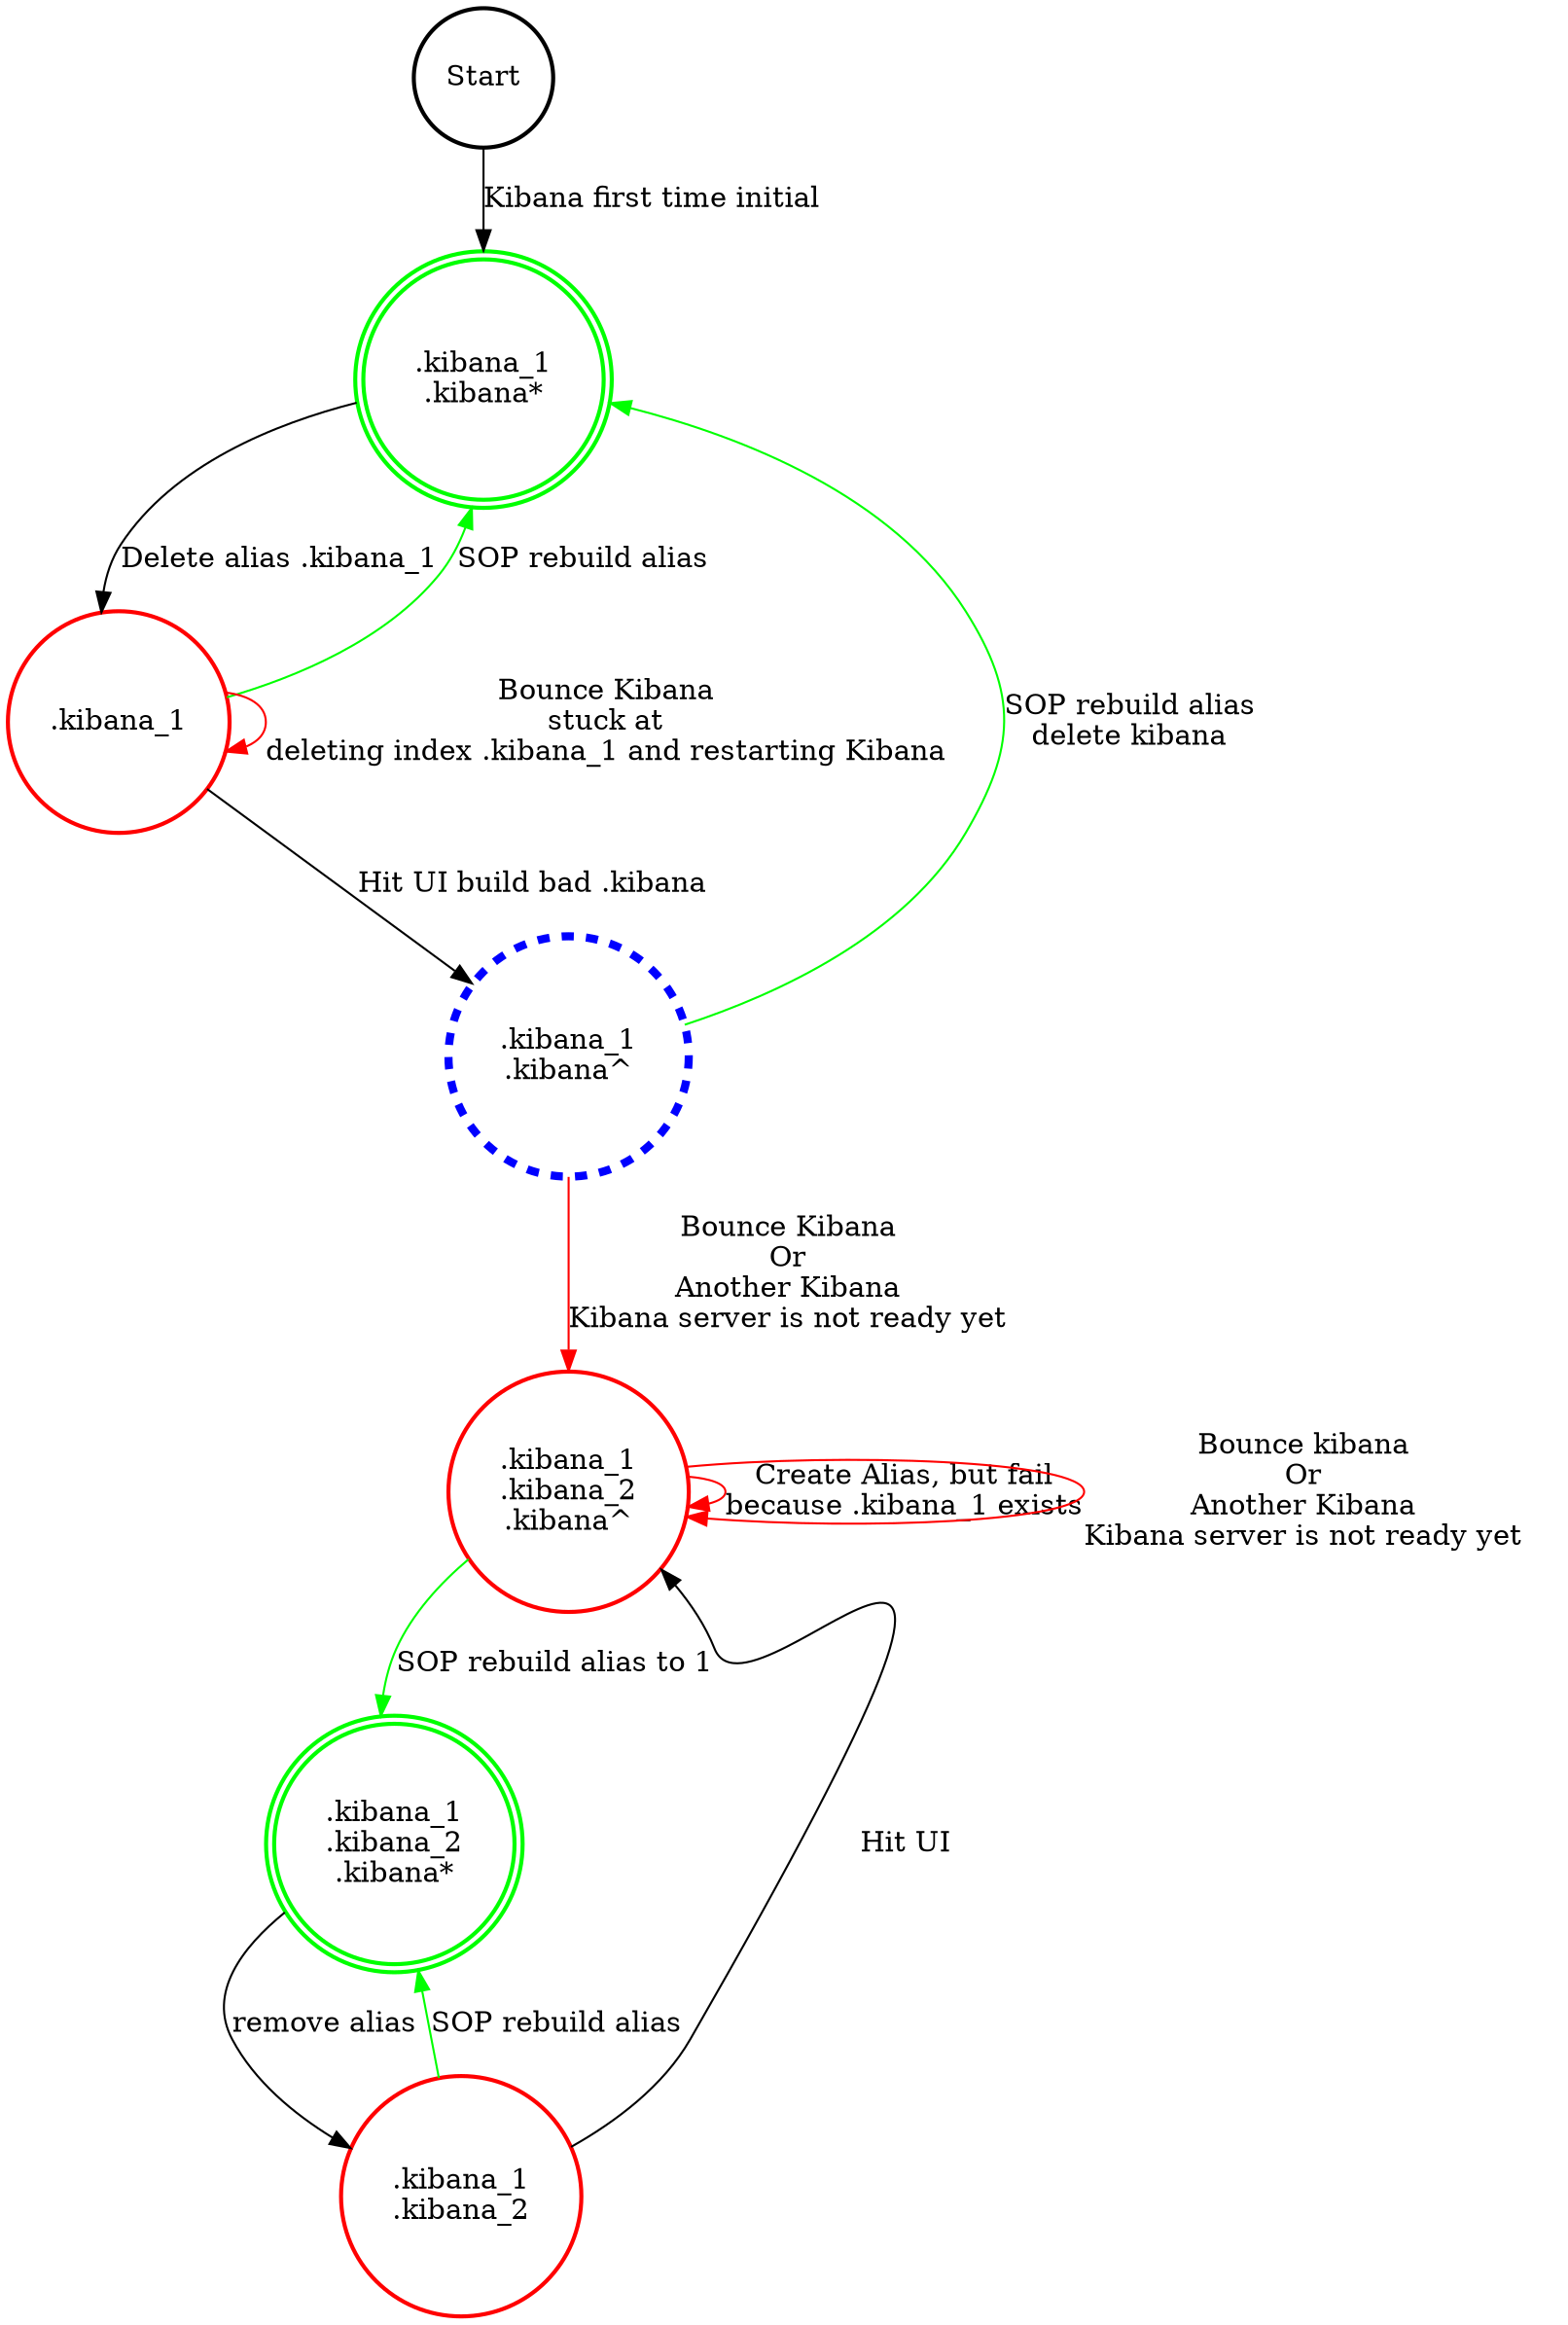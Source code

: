 digraph kibana_finite_state_machine {
    # rankdir=LR;
    # ratio = auto
    # overlap=prism
    # overlap_scaling=0.1
    size=auto
    node [penwidth = 2]
    node [shape = doublecircle, color=green]; ".kibana_1\n.kibana*" ".kibana_1\n.kibana_2\n.kibana*"
    node [shape = circle, color=red]; ".kibana_1" ".kibana_1\n.kibana_2\n.kibana^" ".kibana_1\n.kibana_2"
    node [shape = circle, color=black]; Start
    node [shape = circle, color=blue, style=dashed, penwidth=4]; ".kibana_1\n.kibana^" 

    Start -> ".kibana_1\n.kibana*" [ label = "Kibana first time initial" ];
    ".kibana_1\n.kibana*"-> ".kibana_1" [ label = "Delete alias .kibana_1" ];
    ".kibana_1" -> ".kibana_1\n.kibana^" [label = "Hit UI build bad .kibana"];
    ".kibana_1\n.kibana^" -> ".kibana_1\n.kibana*" [label = "SOP rebuild alias\ndelete kibana" color=green]
    ".kibana_1" -> ".kibana_1" [label = "Bounce Kibana\nstuck at\ndeleting index .kibana_1 and restarting Kibana" color=red]
    ".kibana_1" -> ".kibana_1\n.kibana*" [label = "SOP rebuild alias" color=green]
    ".kibana_1\n.kibana^" -> ".kibana_1\n.kibana_2\n.kibana^" [ label = "Bounce Kibana\nOr\nAnother Kibana\nKibana server is not ready yet" color = red]
    ".kibana_1\n.kibana_2\n.kibana^" -> ".kibana_1\n.kibana_2\n.kibana^" [ label = "Create Alias, but fail\nbecause .kibana_1 exists" color =red ]
    ".kibana_1\n.kibana_2\n.kibana^" -> ".kibana_1\n.kibana_2\n.kibana*" [label="SOP rebuild alias to 1" color=green]
    ".kibana_1\n.kibana_2\n.kibana*" -> ".kibana_1\n.kibana_2" [label="remove alias"]
    ".kibana_1\n.kibana_2" -> ".kibana_1\n.kibana_2\n.kibana^" [label="Hit UI"]
    ".kibana_1\n.kibana_2\n.kibana^" -> ".kibana_1\n.kibana_2\n.kibana^" [label="Bounce kibana\nOr\nAnother Kibana\nKibana server is not ready yet" color = red]
    ".kibana_1\n.kibana_2" -> ".kibana_1\n.kibana_2\n.kibana*" [label="SOP rebuild alias" color = green]
}